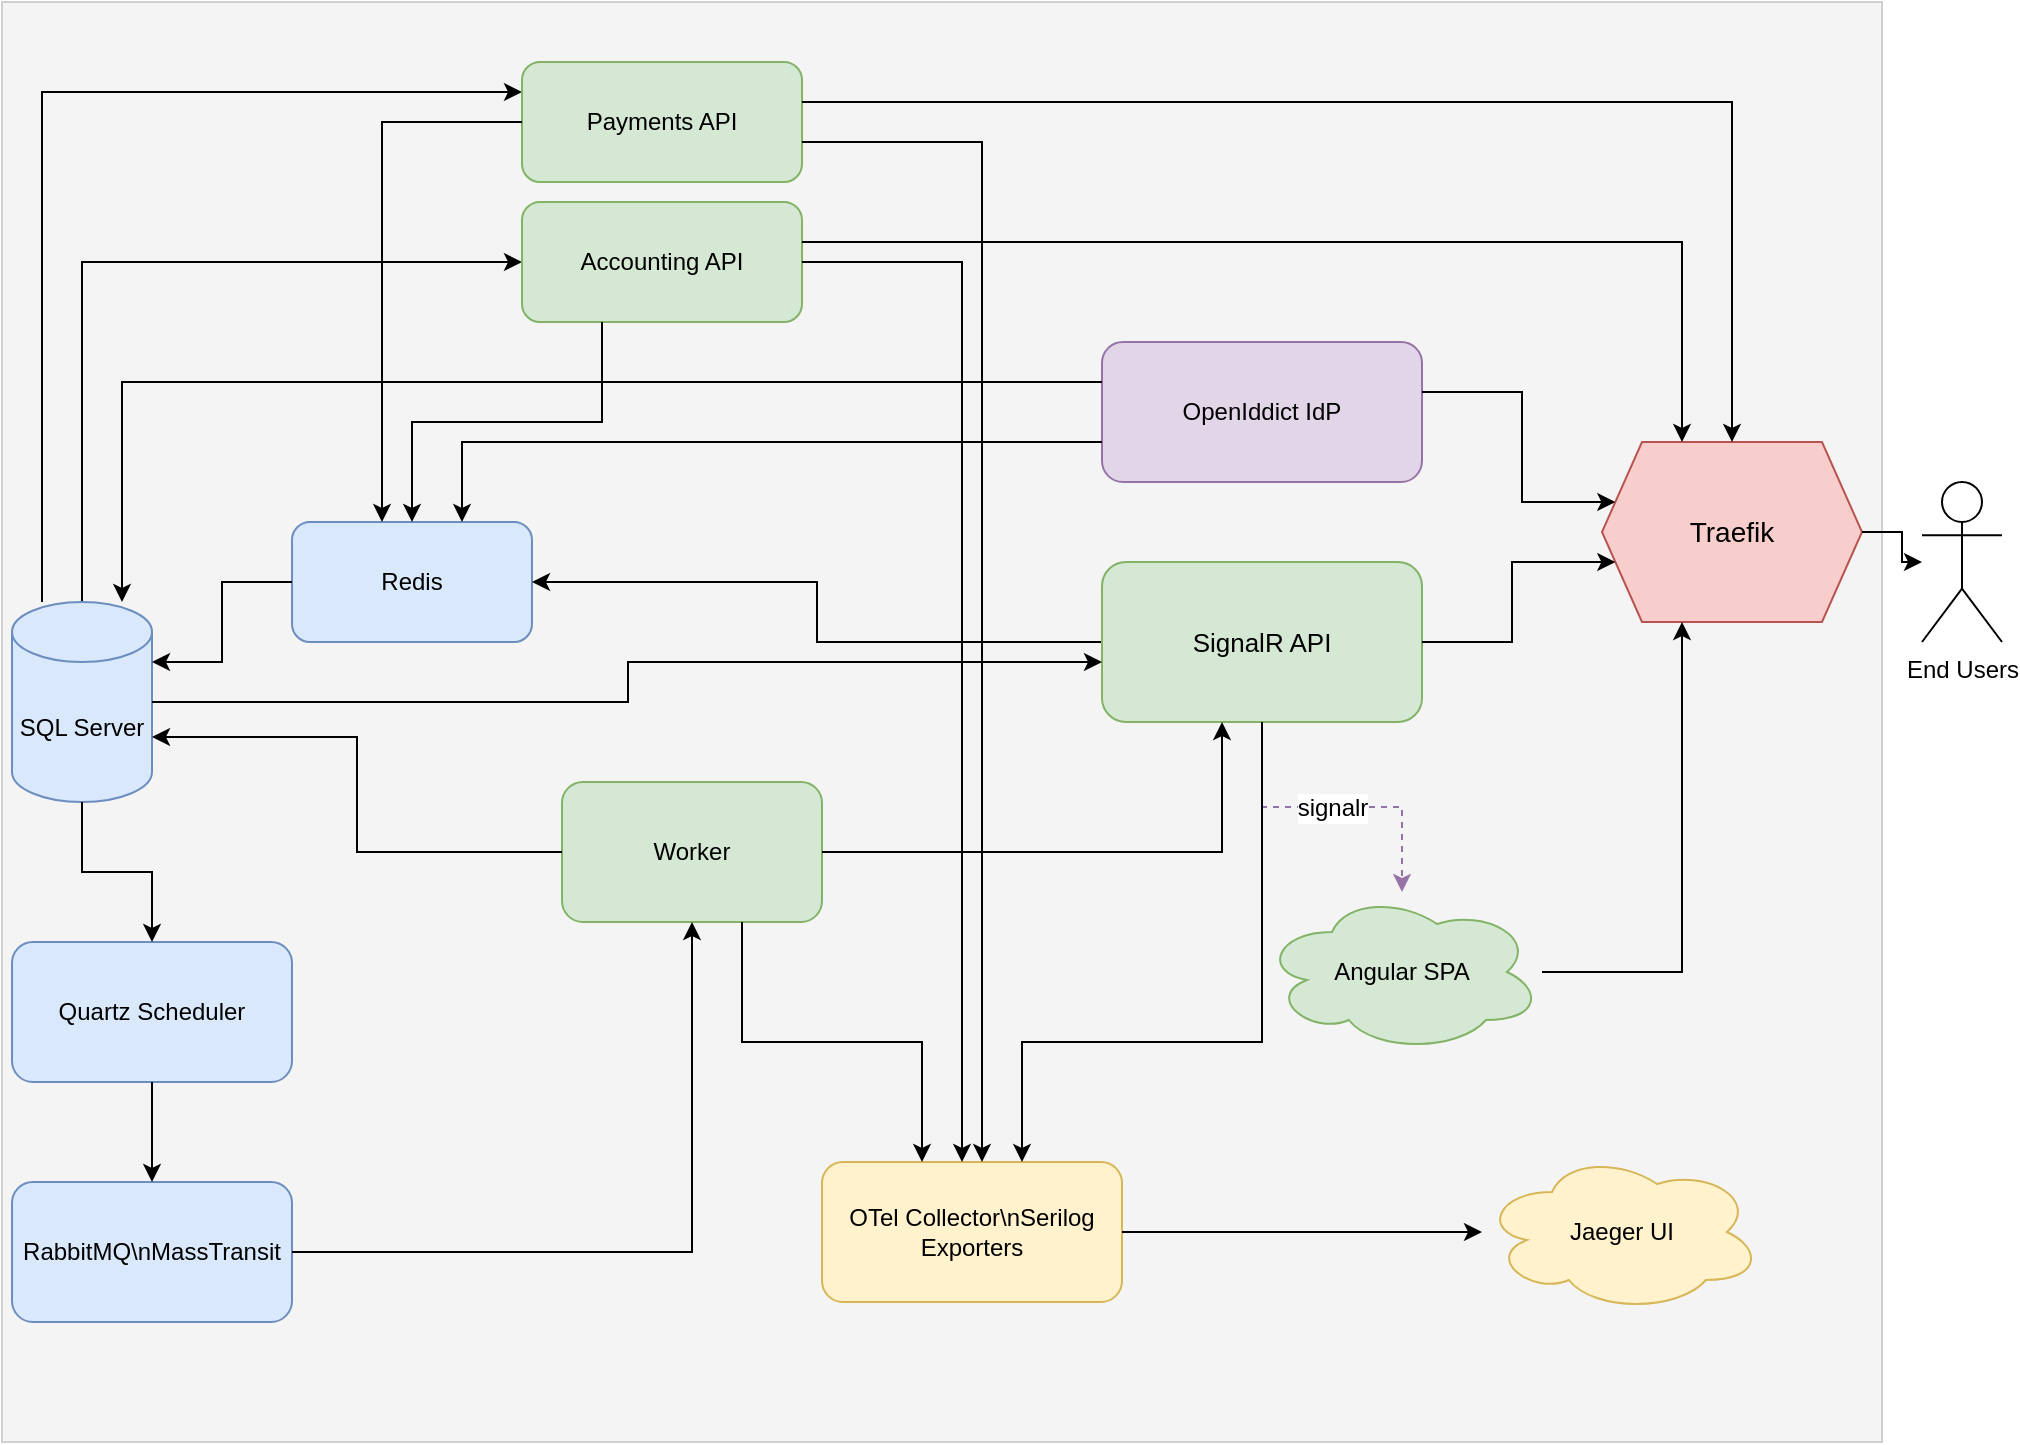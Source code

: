 <mxfile version="27.0.9">
  <diagram name="PulseBridge Architecture" id="pulse-bridge-arch">
    <mxGraphModel dx="1200" dy="815" grid="1" gridSize="10" guides="1" tooltips="1" connect="1" arrows="1" fold="1" page="1" pageScale="1" pageWidth="1200" pageHeight="900" math="0" shadow="0">
      <root>
        <mxCell id="0" />
        <mxCell id="1" parent="0" />
        <mxCell id="bg" value="" style="whiteSpace=wrap;html=1;rounded=0;fillColor=#f4f4f4;strokeColor=#d0d0d0;" parent="1" vertex="1">
          <mxGeometry x="40" y="30" width="940" height="720" as="geometry" />
        </mxCell>
        <mxCell id="Redis" value="Redis" style="rounded=1;whiteSpace=wrap;html=1;fillColor=#dae8fc;strokeColor=#6c8ebf;" parent="1" vertex="1">
          <mxGeometry x="185" y="290" width="120" height="60" as="geometry" />
        </mxCell>
        <mxCell id="8BnHq3O73J1BeAJGCmih-8" style="edgeStyle=orthogonalEdgeStyle;rounded=0;orthogonalLoop=1;jettySize=auto;html=1;entryX=0;entryY=0.25;entryDx=0;entryDy=0;" edge="1" parent="1" source="sql" target="payapi">
          <mxGeometry relative="1" as="geometry">
            <Array as="points">
              <mxPoint x="60" y="75" />
            </Array>
          </mxGeometry>
        </mxCell>
        <mxCell id="8BnHq3O73J1BeAJGCmih-9" style="edgeStyle=orthogonalEdgeStyle;rounded=0;orthogonalLoop=1;jettySize=auto;html=1;entryX=0;entryY=0.5;entryDx=0;entryDy=0;" edge="1" parent="1" source="sql" target="acctapi">
          <mxGeometry relative="1" as="geometry">
            <Array as="points">
              <mxPoint x="80" y="160" />
            </Array>
          </mxGeometry>
        </mxCell>
        <mxCell id="sql" value="SQL Server" style="shape=cylinder3;whiteSpace=wrap;html=1;boundedLbl=1;backgroundOutline=1;size=15;fillColor=#dae8fc;strokeColor=#6c8ebf;" parent="1" vertex="1">
          <mxGeometry x="45" y="330" width="70" height="100" as="geometry" />
        </mxCell>
        <mxCell id="rabbit" value="RabbitMQ\nMassTransit" style="rounded=1;whiteSpace=wrap;html=1;fillColor=#dae8fc;strokeColor=#6c8ebf;" parent="1" vertex="1">
          <mxGeometry x="45" y="620" width="140" height="70" as="geometry" />
        </mxCell>
        <mxCell id="scheduler" value="Quartz Scheduler" style="rounded=1;whiteSpace=wrap;html=1;fillColor=#dae8fc;strokeColor=#6c8ebf;" parent="1" vertex="1">
          <mxGeometry x="45" y="500" width="140" height="70" as="geometry" />
        </mxCell>
        <mxCell id="otel" value="OTel Collector\nSerilog Exporters" style="rounded=1;whiteSpace=wrap;html=1;fillColor=#fff2cc;strokeColor=#d6b656;" parent="1" vertex="1">
          <mxGeometry x="450" y="610" width="150" height="70" as="geometry" />
        </mxCell>
        <mxCell id="jaeger" value="Jaeger UI" style="ellipse;shape=cloud;whiteSpace=wrap;html=1;fillColor=#fff2cc;strokeColor=#d6b656;" parent="1" vertex="1">
          <mxGeometry x="780" y="605" width="140" height="80" as="geometry" />
        </mxCell>
        <mxCell id="8BnHq3O73J1BeAJGCmih-5" style="edgeStyle=orthogonalEdgeStyle;rounded=0;orthogonalLoop=1;jettySize=auto;html=1;entryX=1;entryY=0.5;entryDx=0;entryDy=0;" edge="1" parent="1" source="coreApi" target="Redis">
          <mxGeometry relative="1" as="geometry" />
        </mxCell>
        <mxCell id="coreApi" value="SignalR API" style="rounded=1;whiteSpace=wrap;html=1;fillColor=#d5e8d4;strokeColor=#82b366;fontSize=13;" parent="1" vertex="1">
          <mxGeometry x="590" y="310" width="160" height="80" as="geometry" />
        </mxCell>
        <mxCell id="Worker" value="Worker" style="rounded=1;whiteSpace=wrap;html=1;fillColor=#d5e8d4;strokeColor=#82b366;" parent="1" vertex="1">
          <mxGeometry x="320" y="420" width="130" height="70" as="geometry" />
        </mxCell>
        <mxCell id="idp" value="OpenIddict IdP" style="rounded=1;whiteSpace=wrap;html=1;fillColor=#e1d5e7;strokeColor=#9673a6;" parent="1" vertex="1">
          <mxGeometry x="590" y="200" width="160" height="70" as="geometry" />
        </mxCell>
        <mxCell id="payapi" value="Payments API" style="rounded=1;whiteSpace=wrap;html=1;fillColor=#d5e8d4;strokeColor=#82b366;" parent="1" vertex="1">
          <mxGeometry x="300" y="60" width="140" height="60" as="geometry" />
        </mxCell>
        <mxCell id="acctapi" value="Accounting API" style="rounded=1;whiteSpace=wrap;html=1;fillColor=#d5e8d4;strokeColor=#82b366;" parent="1" vertex="1">
          <mxGeometry x="300" y="130" width="140" height="60" as="geometry" />
        </mxCell>
        <mxCell id="ui" value="Angular SPA" style="ellipse;shape=cloud;whiteSpace=wrap;html=1;fillColor=#d5e8d4;strokeColor=#82b366;" parent="1" vertex="1">
          <mxGeometry x="670" y="475" width="140" height="80" as="geometry" />
        </mxCell>
        <mxCell id="Traefik" value="Traefik" style="shape=hexagon;perimeter=hexagonPerimeter2;whiteSpace=wrap;html=1;fixedSize=1;fillColor=#f8cecc;strokeColor=#b85450;fontSize=14;" parent="1" vertex="1">
          <mxGeometry x="840" y="250" width="130" height="90" as="geometry" />
        </mxCell>
        <mxCell id="external" value="End Users" style="shape=umlActor;verticalLabelPosition=bottom;verticalAlign=top;html=1;outlineConnect=0;" parent="1" vertex="1">
          <mxGeometry x="1000" y="270" width="40" height="80" as="geometry" />
        </mxCell>
        <mxCell id="e1" style="edgeStyle=orthogonalEdgeStyle;rounded=0;jettySize=auto;html=1;" parent="1" source="Redis" target="sql" edge="1">
          <mxGeometry relative="1" as="geometry">
            <Array as="points">
              <mxPoint x="150" y="320" />
              <mxPoint x="150" y="360" />
            </Array>
          </mxGeometry>
        </mxCell>
        <mxCell id="e2" style="edgeStyle=orthogonalEdgeStyle;rounded=0;jettySize=auto;html=1;" parent="1" source="sql" target="scheduler" edge="1">
          <mxGeometry relative="1" as="geometry" />
        </mxCell>
        <mxCell id="e3" style="edgeStyle=orthogonalEdgeStyle;rounded=0;jettySize=auto;html=1;" parent="1" source="scheduler" target="rabbit" edge="1">
          <mxGeometry relative="1" as="geometry" />
        </mxCell>
        <mxCell id="e4" style="edgeStyle=orthogonalEdgeStyle;rounded=0;jettySize=auto;html=1;" parent="1" source="rabbit" target="Worker" edge="1">
          <mxGeometry relative="1" as="geometry" />
        </mxCell>
        <mxCell id="e5" style="edgeStyle=orthogonalEdgeStyle;rounded=0;jettySize=auto;html=1;" parent="1" source="Worker" target="coreApi" edge="1">
          <mxGeometry relative="1" as="geometry">
            <Array as="points">
              <mxPoint x="650" y="455" />
            </Array>
          </mxGeometry>
        </mxCell>
        <mxCell id="e6" value="signalr" style="edgeStyle=orthogonalEdgeStyle;rounded=0;jettySize=auto;html=1;dashed=1;strokeColor=#9673a6;fontSize=12;" parent="1" source="coreApi" target="ui" edge="1">
          <mxGeometry relative="1" as="geometry">
            <mxPoint x="640" y="200" as="targetPoint" />
          </mxGeometry>
        </mxCell>
        <mxCell id="e11" style="edgeStyle=orthogonalEdgeStyle;rounded=0;jettySize=auto;html=1;" parent="1" source="payapi" target="Redis" edge="1">
          <mxGeometry relative="1" as="geometry">
            <Array as="points">
              <mxPoint x="230" y="90" />
            </Array>
          </mxGeometry>
        </mxCell>
        <mxCell id="e12" style="edgeStyle=orthogonalEdgeStyle;rounded=0;jettySize=auto;html=1;" parent="1" source="acctapi" target="Redis" edge="1">
          <mxGeometry relative="1" as="geometry">
            <Array as="points">
              <mxPoint x="340" y="240" />
              <mxPoint x="245" y="240" />
            </Array>
          </mxGeometry>
        </mxCell>
        <mxCell id="e13" style="edgeStyle=orthogonalEdgeStyle;rounded=0;jettySize=auto;html=1;" parent="1" source="idp" target="sql" edge="1">
          <mxGeometry relative="1" as="geometry">
            <Array as="points">
              <mxPoint x="100" y="220" />
            </Array>
          </mxGeometry>
        </mxCell>
        <mxCell id="e14" style="edgeStyle=orthogonalEdgeStyle;rounded=0;jettySize=auto;html=1;" parent="1" source="idp" target="Redis" edge="1">
          <mxGeometry relative="1" as="geometry">
            <Array as="points">
              <mxPoint x="270" y="250" />
            </Array>
          </mxGeometry>
        </mxCell>
        <mxCell id="e15" style="edgeStyle=orthogonalEdgeStyle;rounded=0;jettySize=auto;html=1;" parent="1" source="payapi" target="otel" edge="1">
          <mxGeometry relative="1" as="geometry">
            <Array as="points">
              <mxPoint x="530" y="100" />
            </Array>
          </mxGeometry>
        </mxCell>
        <mxCell id="e16" style="edgeStyle=orthogonalEdgeStyle;rounded=0;jettySize=auto;html=1;" parent="1" source="acctapi" target="otel" edge="1">
          <mxGeometry relative="1" as="geometry">
            <Array as="points">
              <mxPoint x="520" y="160" />
            </Array>
          </mxGeometry>
        </mxCell>
        <mxCell id="e17" style="edgeStyle=orthogonalEdgeStyle;rounded=0;jettySize=auto;html=1;" parent="1" source="coreApi" target="otel" edge="1">
          <mxGeometry relative="1" as="geometry">
            <Array as="points">
              <mxPoint x="670" y="550" />
              <mxPoint x="550" y="550" />
            </Array>
          </mxGeometry>
        </mxCell>
        <mxCell id="e18" style="edgeStyle=orthogonalEdgeStyle;rounded=0;jettySize=auto;html=1;" parent="1" source="Worker" target="otel" edge="1">
          <mxGeometry relative="1" as="geometry">
            <Array as="points">
              <mxPoint x="410" y="550" />
              <mxPoint x="500" y="550" />
            </Array>
          </mxGeometry>
        </mxCell>
        <mxCell id="e19" style="edgeStyle=orthogonalEdgeStyle;rounded=0;jettySize=auto;html=1;" parent="1" source="otel" target="jaeger" edge="1">
          <mxGeometry relative="1" as="geometry" />
        </mxCell>
        <mxCell id="e20" style="edgeStyle=orthogonalEdgeStyle;rounded=0;jettySize=auto;html=1;" parent="1" source="ui" target="Traefik" edge="1">
          <mxGeometry relative="1" as="geometry">
            <Array as="points">
              <mxPoint x="880" y="515" />
            </Array>
          </mxGeometry>
        </mxCell>
        <mxCell id="e21" style="edgeStyle=orthogonalEdgeStyle;rounded=0;jettySize=auto;html=1;" parent="1" source="idp" target="Traefik" edge="1">
          <mxGeometry relative="1" as="geometry">
            <Array as="points">
              <mxPoint x="800" y="225" />
              <mxPoint x="800" y="280" />
            </Array>
          </mxGeometry>
        </mxCell>
        <mxCell id="e22" style="edgeStyle=orthogonalEdgeStyle;rounded=0;jettySize=auto;html=1;" parent="1" source="payapi" target="Traefik" edge="1">
          <mxGeometry relative="1" as="geometry">
            <Array as="points">
              <mxPoint x="905" y="80" />
            </Array>
          </mxGeometry>
        </mxCell>
        <mxCell id="e23" style="edgeStyle=orthogonalEdgeStyle;rounded=0;jettySize=auto;html=1;" parent="1" source="acctapi" target="Traefik" edge="1">
          <mxGeometry relative="1" as="geometry">
            <Array as="points">
              <mxPoint x="880" y="150" />
            </Array>
          </mxGeometry>
        </mxCell>
        <mxCell id="e24" style="edgeStyle=orthogonalEdgeStyle;rounded=0;jettySize=auto;html=1;" parent="1" source="coreApi" target="Traefik" edge="1">
          <mxGeometry relative="1" as="geometry">
            <Array as="points">
              <mxPoint x="795" y="350" />
              <mxPoint x="795" y="310" />
            </Array>
          </mxGeometry>
        </mxCell>
        <mxCell id="e25" style="edgeStyle=orthogonalEdgeStyle;rounded=0;jettySize=auto;html=1;" parent="1" source="Traefik" target="external" edge="1">
          <mxGeometry relative="1" as="geometry" />
        </mxCell>
        <mxCell id="8BnHq3O73J1BeAJGCmih-3" style="edgeStyle=orthogonalEdgeStyle;rounded=0;orthogonalLoop=1;jettySize=auto;html=1;entryX=1;entryY=0;entryDx=0;entryDy=67.5;entryPerimeter=0;" edge="1" parent="1" source="Worker" target="sql">
          <mxGeometry relative="1" as="geometry" />
        </mxCell>
        <mxCell id="8BnHq3O73J1BeAJGCmih-7" style="edgeStyle=orthogonalEdgeStyle;rounded=0;orthogonalLoop=1;jettySize=auto;html=1;" edge="1" parent="1" source="sql" target="coreApi">
          <mxGeometry relative="1" as="geometry">
            <Array as="points">
              <mxPoint x="353" y="380" />
              <mxPoint x="353" y="360" />
            </Array>
          </mxGeometry>
        </mxCell>
      </root>
    </mxGraphModel>
  </diagram>
</mxfile>
